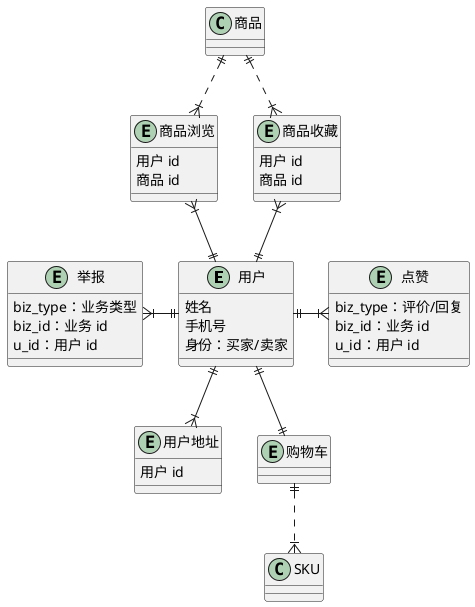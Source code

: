 @startuml 用户UML

entity 用户 {
    姓名
    手机号
    身份：买家/卖家
}
entity 商品浏览 {
    ' 保存一个月（另定）
    用户 id
    商品 id
}
entity 商品收藏 {
    用户 id
    商品 id
}
entity 点赞 {
    biz_type：评价/回复
    biz_id：业务 id
    u_id：用户 id
}
entity 举报 {
    biz_type：业务类型
    biz_id：业务 id
    u_id：用户 id
}
entity 用户地址 {
    用户 id
}
entity 购物车 {

}

商品 ||..|{ 商品浏览
商品浏览 }|--|| 用户
商品 ||..|{ 商品收藏
商品收藏 }|--|| 用户

点赞 }|-l-|| 用户
举报 }|-|| 用户

用户 ||--|{ 用户地址
用户 ||--|| 购物车
购物车 ||..|{ SKU

@enduml